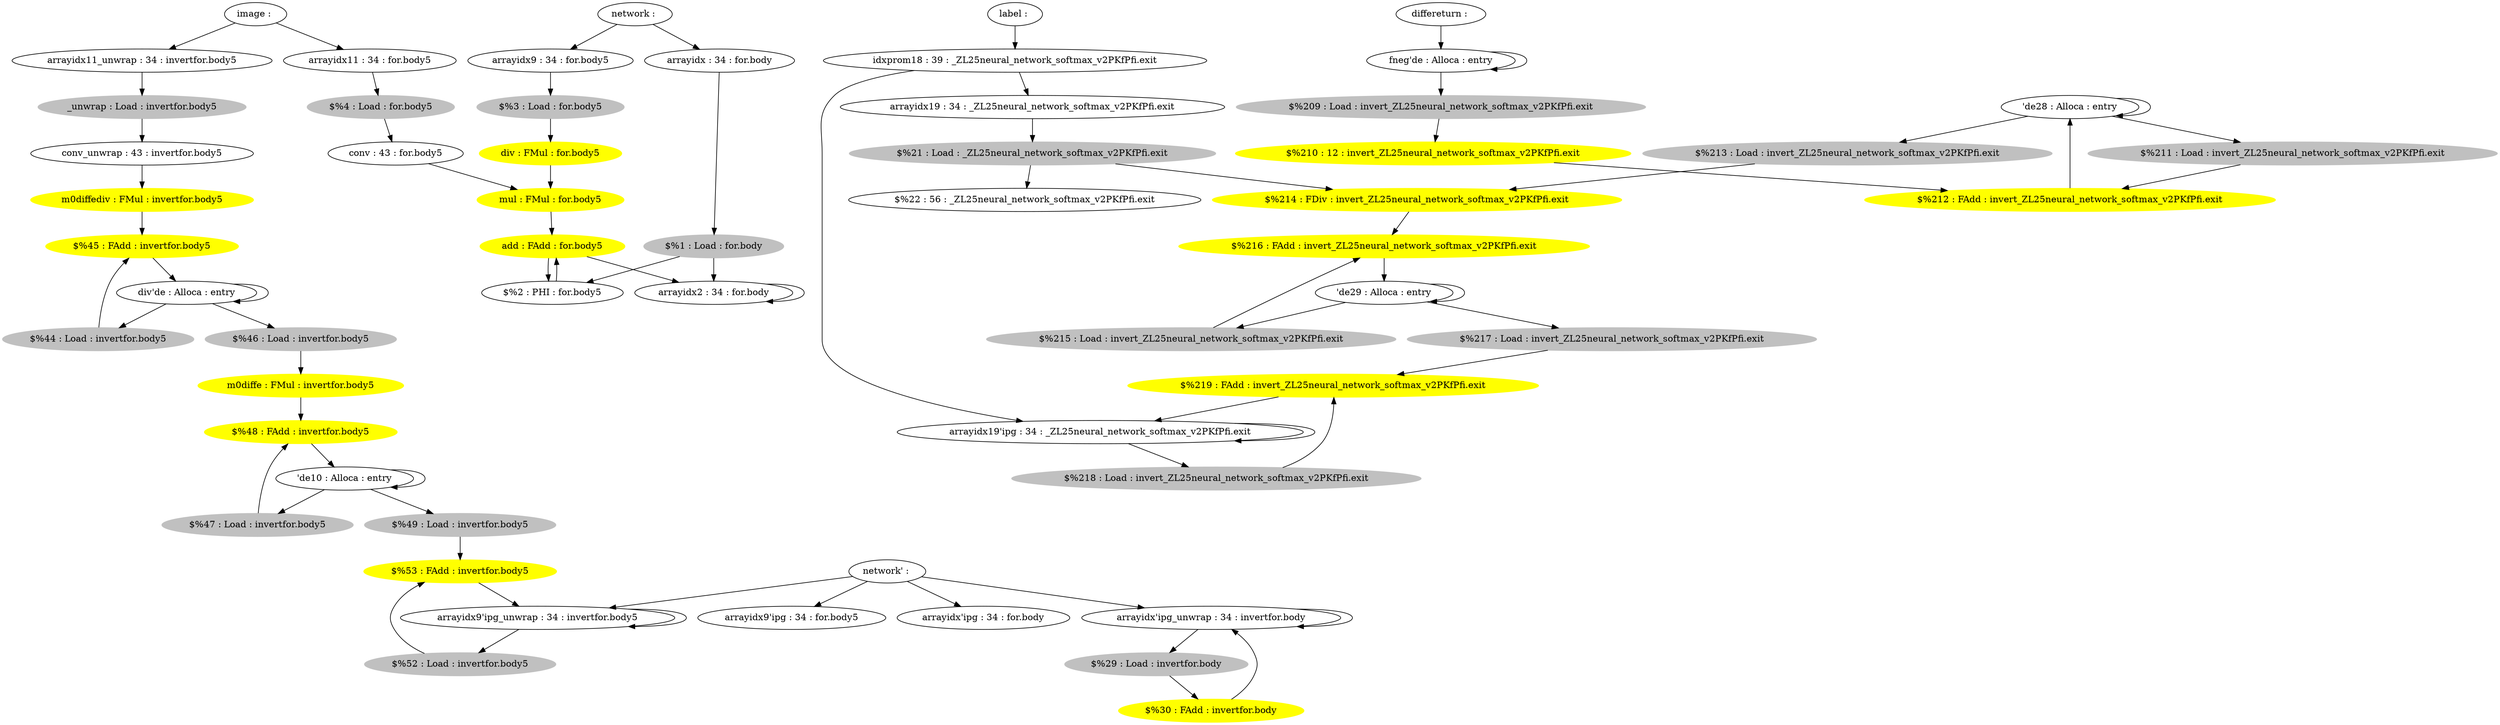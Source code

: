 digraph G {
		"arrayidx11_unwrap : 34 : invertfor.body5" -> "_unwrap : Load : invertfor.body5" 
		"conv : 43 : for.body5" -> "mul : FMul : for.body5" 
		"$%4 : Load : for.body5" [color = gray style=filled];
		"$%4 : Load : for.body5" -> "conv : 43 : for.body5" 
		"arrayidx'ipg_unwrap : 34 : invertfor.body" -> "$%29 : Load : invertfor.body" 
		"arrayidx'ipg_unwrap : 34 : invertfor.body" -> "arrayidx'ipg_unwrap : 34 : invertfor.body" 
		"$%2 : PHI : for.body5" -> "add : FAdd : for.body5" 
		"arrayidx : 34 : for.body" -> "$%1 : Load : for.body" 
		"arrayidx19 : 34 : _ZL25neural_network_softmax_v2PKfPfi.exit" -> "$%21 : Load : _ZL25neural_network_softmax_v2PKfPfi.exit" 
		"arrayidx19'ipg : 34 : _ZL25neural_network_softmax_v2PKfPfi.exit" -> "arrayidx19'ipg : 34 : _ZL25neural_network_softmax_v2PKfPfi.exit" 
		"arrayidx19'ipg : 34 : _ZL25neural_network_softmax_v2PKfPfi.exit" -> "$%218 : Load : invert_ZL25neural_network_softmax_v2PKfPfi.exit" 
		"arrayidx2 : 34 : for.body" -> "arrayidx2 : 34 : for.body" 
		"arrayidx9 : 34 : for.body5" -> "$%3 : Load : for.body5" 
		"mul : FMul : for.body5" [color = yellow style=filled];
		"mul : FMul : for.body5" -> "add : FAdd : for.body5" 
		"div : FMul : for.body5" [color = yellow style=filled];
		"div : FMul : for.body5" -> "mul : FMul : for.body5" 
		"image : " -> "arrayidx11_unwrap : 34 : invertfor.body5" 
		"image : " -> "arrayidx11 : 34 : for.body5" 
		"network : " -> "arrayidx : 34 : for.body" 
		"network : " -> "arrayidx9 : 34 : for.body5" 
		"network' : " -> "arrayidx9'ipg : 34 : for.body5" 
		"network' : " -> "arrayidx9'ipg_unwrap : 34 : invertfor.body5" 
		"network' : " -> "arrayidx'ipg_unwrap : 34 : invertfor.body" 
		"network' : " -> "arrayidx'ipg : 34 : for.body" 
		"label : " -> "idxprom18 : 39 : _ZL25neural_network_softmax_v2PKfPfi.exit" 
		"differeturn : " -> "fneg'de : Alloca : entry" 
		"'de10 : Alloca : entry" -> "'de10 : Alloca : entry" 
		"'de10 : Alloca : entry" -> "$%49 : Load : invertfor.body5" 
		"'de10 : Alloca : entry" -> "$%47 : Load : invertfor.body5" 
		"$%47 : Load : invertfor.body5" [color = gray style=filled];
		"$%47 : Load : invertfor.body5" -> "$%48 : FAdd : invertfor.body5" 
		"$%48 : FAdd : invertfor.body5" [color = yellow style=filled];
		"$%48 : FAdd : invertfor.body5" -> "'de10 : Alloca : entry" 
		"$%49 : Load : invertfor.body5" [color = gray style=filled];
		"$%49 : Load : invertfor.body5" -> "$%53 : FAdd : invertfor.body5" 
		"arrayidx9'ipg_unwrap : 34 : invertfor.body5" -> "$%52 : Load : invertfor.body5" 
		"arrayidx9'ipg_unwrap : 34 : invertfor.body5" -> "arrayidx9'ipg_unwrap : 34 : invertfor.body5" 
		"$%1 : Load : for.body" [color = gray style=filled];
		"$%1 : Load : for.body" -> "arrayidx2 : 34 : for.body" 
		"$%1 : Load : for.body" -> "$%2 : PHI : for.body5" 
		"$%3 : Load : for.body5" [color = gray style=filled];
		"$%3 : Load : for.body5" -> "div : FMul : for.body5" 
		"idxprom18 : 39 : _ZL25neural_network_softmax_v2PKfPfi.exit" -> "arrayidx19'ipg : 34 : _ZL25neural_network_softmax_v2PKfPfi.exit" 
		"idxprom18 : 39 : _ZL25neural_network_softmax_v2PKfPfi.exit" -> "arrayidx19 : 34 : _ZL25neural_network_softmax_v2PKfPfi.exit" 
		"$%21 : Load : _ZL25neural_network_softmax_v2PKfPfi.exit" [color = gray style=filled];
		"$%21 : Load : _ZL25neural_network_softmax_v2PKfPfi.exit" -> "$%214 : FDiv : invert_ZL25neural_network_softmax_v2PKfPfi.exit" 
		"$%21 : Load : _ZL25neural_network_softmax_v2PKfPfi.exit" -> "$%22 : 56 : _ZL25neural_network_softmax_v2PKfPfi.exit" 
		"add : FAdd : for.body5" [color = yellow style=filled];
		"add : FAdd : for.body5" -> "arrayidx2 : 34 : for.body" 
		"add : FAdd : for.body5" -> "$%2 : PHI : for.body5" 
		"$%209 : Load : invert_ZL25neural_network_softmax_v2PKfPfi.exit" [color = gray style=filled];
		"$%209 : Load : invert_ZL25neural_network_softmax_v2PKfPfi.exit" -> "$%210 : 12 : invert_ZL25neural_network_softmax_v2PKfPfi.exit" 
		"arrayidx11 : 34 : for.body5" -> "$%4 : Load : for.body5" 
		"$%29 : Load : invertfor.body" [color = gray style=filled];
		"$%29 : Load : invertfor.body" -> "$%30 : FAdd : invertfor.body" 
		"_unwrap : Load : invertfor.body5" [color = gray style=filled];
		"_unwrap : Load : invertfor.body5" -> "conv_unwrap : 43 : invertfor.body5" 
		"conv_unwrap : 43 : invertfor.body5" -> "m0diffediv : FMul : invertfor.body5" 
		"m0diffediv : FMul : invertfor.body5" [color = yellow style=filled];
		"m0diffediv : FMul : invertfor.body5" -> "$%45 : FAdd : invertfor.body5" 
		"div'de : Alloca : entry" -> "$%44 : Load : invertfor.body5" 
		"div'de : Alloca : entry" -> "div'de : Alloca : entry" 
		"div'de : Alloca : entry" -> "$%46 : Load : invertfor.body5" 
		"$%44 : Load : invertfor.body5" [color = gray style=filled];
		"$%44 : Load : invertfor.body5" -> "$%45 : FAdd : invertfor.body5" 
		"$%45 : FAdd : invertfor.body5" [color = yellow style=filled];
		"$%45 : FAdd : invertfor.body5" -> "div'de : Alloca : entry" 
		"$%46 : Load : invertfor.body5" [color = gray style=filled];
		"$%46 : Load : invertfor.body5" -> "m0diffe : FMul : invertfor.body5" 
		"m0diffe : FMul : invertfor.body5" [color = yellow style=filled];
		"m0diffe : FMul : invertfor.body5" -> "$%48 : FAdd : invertfor.body5" 
		"$%30 : FAdd : invertfor.body" [color = yellow style=filled];
		"$%30 : FAdd : invertfor.body" -> "arrayidx'ipg_unwrap : 34 : invertfor.body" 
		"fneg'de : Alloca : entry" -> "$%209 : Load : invert_ZL25neural_network_softmax_v2PKfPfi.exit" 
		"fneg'de : Alloca : entry" -> "fneg'de : Alloca : entry" 
		"$%52 : Load : invertfor.body5" [color = gray style=filled];
		"$%52 : Load : invertfor.body5" -> "$%53 : FAdd : invertfor.body5" 
		"$%53 : FAdd : invertfor.body5" [color = yellow style=filled];
		"$%53 : FAdd : invertfor.body5" -> "arrayidx9'ipg_unwrap : 34 : invertfor.body5" 
		"$%210 : 12 : invert_ZL25neural_network_softmax_v2PKfPfi.exit" [color = yellow style=filled];
		"$%210 : 12 : invert_ZL25neural_network_softmax_v2PKfPfi.exit" -> "$%212 : FAdd : invert_ZL25neural_network_softmax_v2PKfPfi.exit" 
		"'de28 : Alloca : entry" -> "'de28 : Alloca : entry" 
		"'de28 : Alloca : entry" -> "$%213 : Load : invert_ZL25neural_network_softmax_v2PKfPfi.exit" 
		"'de28 : Alloca : entry" -> "$%211 : Load : invert_ZL25neural_network_softmax_v2PKfPfi.exit" 
		"$%211 : Load : invert_ZL25neural_network_softmax_v2PKfPfi.exit" [color = gray style=filled];
		"$%211 : Load : invert_ZL25neural_network_softmax_v2PKfPfi.exit" -> "$%212 : FAdd : invert_ZL25neural_network_softmax_v2PKfPfi.exit" 
		"$%212 : FAdd : invert_ZL25neural_network_softmax_v2PKfPfi.exit" [color = yellow style=filled];
		"$%212 : FAdd : invert_ZL25neural_network_softmax_v2PKfPfi.exit" -> "'de28 : Alloca : entry" 
		"$%213 : Load : invert_ZL25neural_network_softmax_v2PKfPfi.exit" [color = gray style=filled];
		"$%213 : Load : invert_ZL25neural_network_softmax_v2PKfPfi.exit" -> "$%214 : FDiv : invert_ZL25neural_network_softmax_v2PKfPfi.exit" 
		"$%214 : FDiv : invert_ZL25neural_network_softmax_v2PKfPfi.exit" [color = yellow style=filled];
		"$%214 : FDiv : invert_ZL25neural_network_softmax_v2PKfPfi.exit" -> "$%216 : FAdd : invert_ZL25neural_network_softmax_v2PKfPfi.exit" 
		"'de29 : Alloca : entry" -> "$%217 : Load : invert_ZL25neural_network_softmax_v2PKfPfi.exit" 
		"'de29 : Alloca : entry" -> "$%215 : Load : invert_ZL25neural_network_softmax_v2PKfPfi.exit" 
		"'de29 : Alloca : entry" -> "'de29 : Alloca : entry" 
		"$%215 : Load : invert_ZL25neural_network_softmax_v2PKfPfi.exit" [color = gray style=filled];
		"$%215 : Load : invert_ZL25neural_network_softmax_v2PKfPfi.exit" -> "$%216 : FAdd : invert_ZL25neural_network_softmax_v2PKfPfi.exit" 
		"$%216 : FAdd : invert_ZL25neural_network_softmax_v2PKfPfi.exit" [color = yellow style=filled];
		"$%216 : FAdd : invert_ZL25neural_network_softmax_v2PKfPfi.exit" -> "'de29 : Alloca : entry" 
		"$%217 : Load : invert_ZL25neural_network_softmax_v2PKfPfi.exit" [color = gray style=filled];
		"$%217 : Load : invert_ZL25neural_network_softmax_v2PKfPfi.exit" -> "$%219 : FAdd : invert_ZL25neural_network_softmax_v2PKfPfi.exit" 
		"$%218 : Load : invert_ZL25neural_network_softmax_v2PKfPfi.exit" [color = gray style=filled];
		"$%218 : Load : invert_ZL25neural_network_softmax_v2PKfPfi.exit" -> "$%219 : FAdd : invert_ZL25neural_network_softmax_v2PKfPfi.exit" 
		"$%219 : FAdd : invert_ZL25neural_network_softmax_v2PKfPfi.exit" [color = yellow style=filled];
		"$%219 : FAdd : invert_ZL25neural_network_softmax_v2PKfPfi.exit" -> "arrayidx19'ipg : 34 : _ZL25neural_network_softmax_v2PKfPfi.exit" 
}
